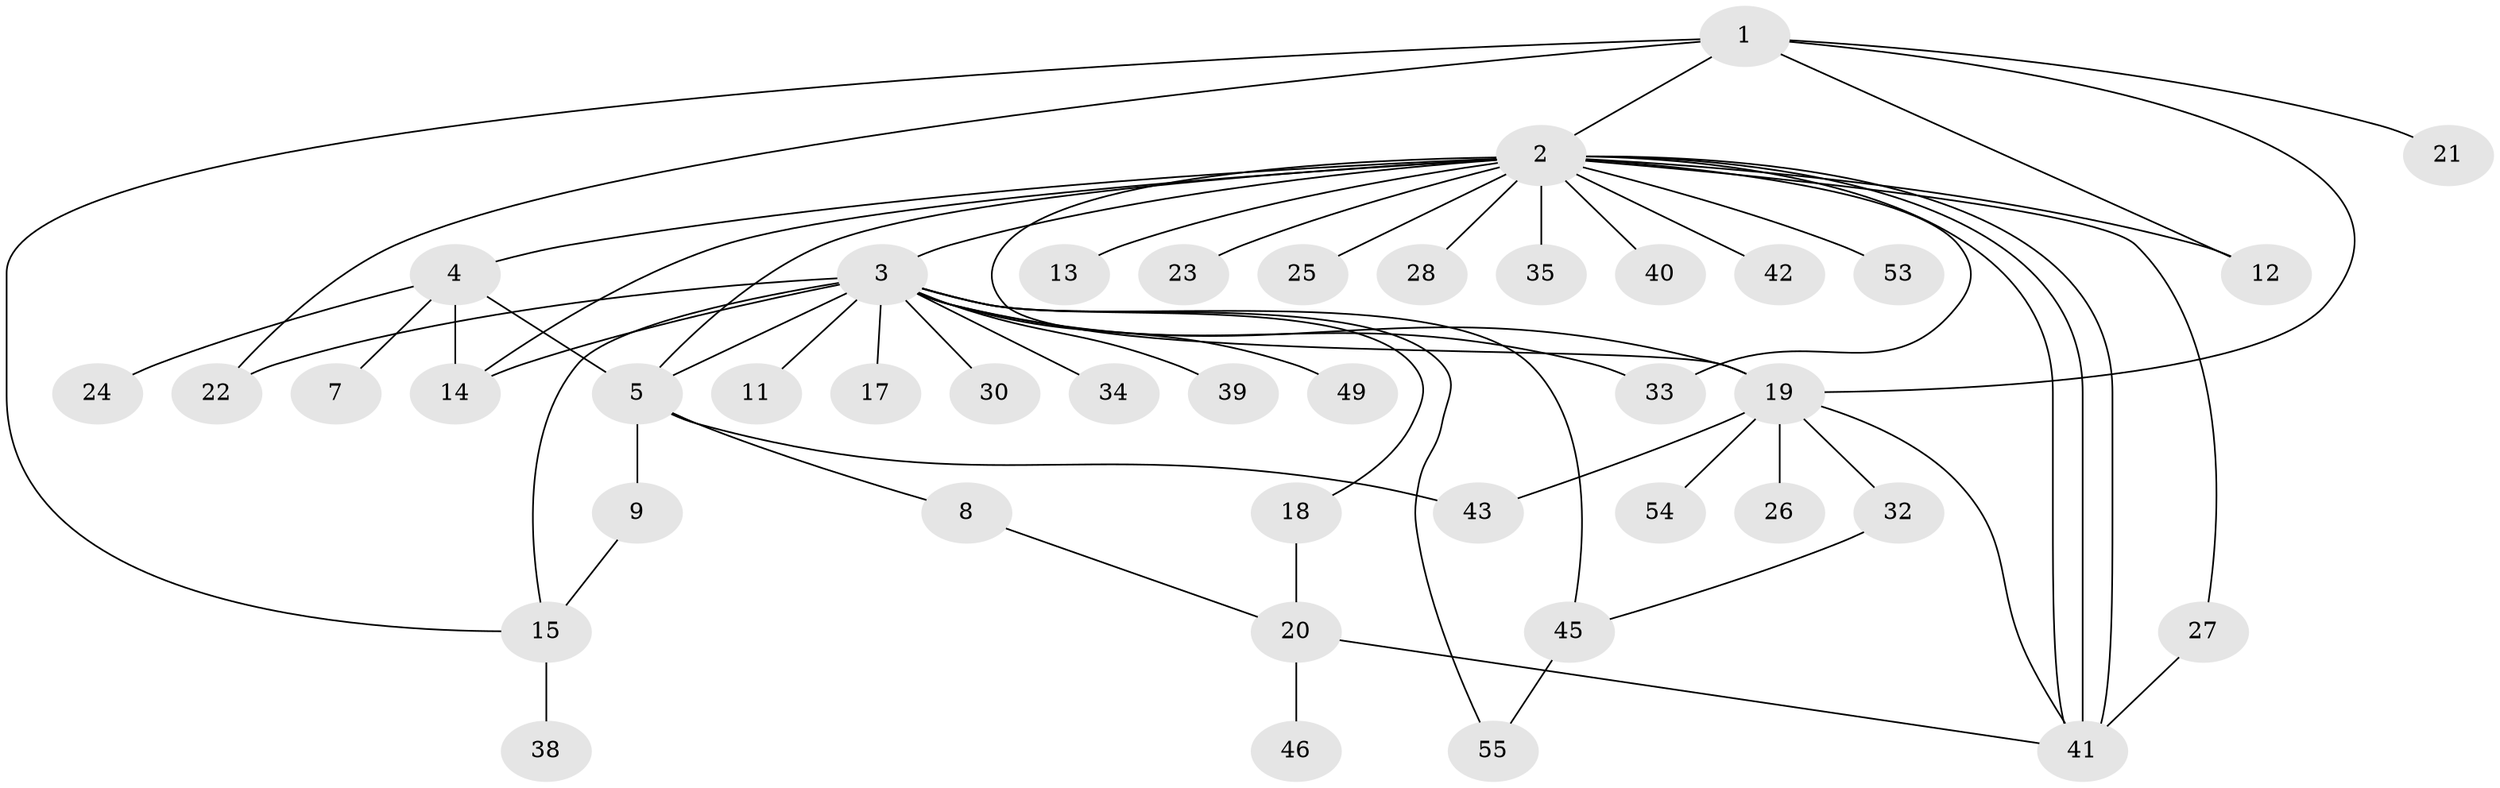 // original degree distribution, {8: 0.017857142857142856, 22: 0.017857142857142856, 9: 0.03571428571428571, 6: 0.03571428571428571, 11: 0.017857142857142856, 1: 0.48214285714285715, 3: 0.125, 2: 0.21428571428571427, 4: 0.03571428571428571, 7: 0.017857142857142856}
// Generated by graph-tools (version 1.1) at 2025/11/02/27/25 16:11:09]
// undirected, 42 vertices, 61 edges
graph export_dot {
graph [start="1"]
  node [color=gray90,style=filled];
  1 [super="+52"];
  2 [super="+29"];
  3 [super="+6"];
  4 [super="+10"];
  5 [super="+47"];
  7;
  8 [super="+36"];
  9;
  11;
  12 [super="+37"];
  13;
  14;
  15 [super="+16"];
  17;
  18 [super="+31"];
  19 [super="+48"];
  20 [super="+44"];
  21;
  22;
  23;
  24;
  25;
  26;
  27;
  28;
  30;
  32;
  33;
  34;
  35;
  38;
  39;
  40;
  41 [super="+56"];
  42;
  43;
  45 [super="+51"];
  46;
  49 [super="+50"];
  53;
  54;
  55;
  1 -- 2;
  1 -- 19;
  1 -- 21;
  1 -- 22;
  1 -- 15;
  1 -- 12;
  2 -- 3 [weight=2];
  2 -- 4;
  2 -- 5;
  2 -- 12;
  2 -- 13;
  2 -- 14;
  2 -- 19;
  2 -- 23;
  2 -- 25;
  2 -- 27;
  2 -- 28;
  2 -- 33;
  2 -- 35;
  2 -- 40;
  2 -- 41;
  2 -- 41;
  2 -- 41;
  2 -- 42;
  2 -- 53;
  3 -- 14;
  3 -- 19;
  3 -- 22;
  3 -- 30;
  3 -- 33;
  3 -- 34;
  3 -- 49;
  3 -- 5;
  3 -- 39;
  3 -- 11;
  3 -- 45;
  3 -- 15;
  3 -- 17;
  3 -- 18;
  3 -- 55;
  4 -- 5;
  4 -- 7;
  4 -- 14;
  4 -- 24;
  5 -- 8;
  5 -- 9;
  5 -- 43;
  8 -- 20;
  9 -- 15;
  15 -- 38;
  18 -- 20;
  19 -- 26;
  19 -- 32;
  19 -- 41;
  19 -- 43;
  19 -- 54;
  20 -- 41;
  20 -- 46;
  27 -- 41;
  32 -- 45;
  45 -- 55;
}
